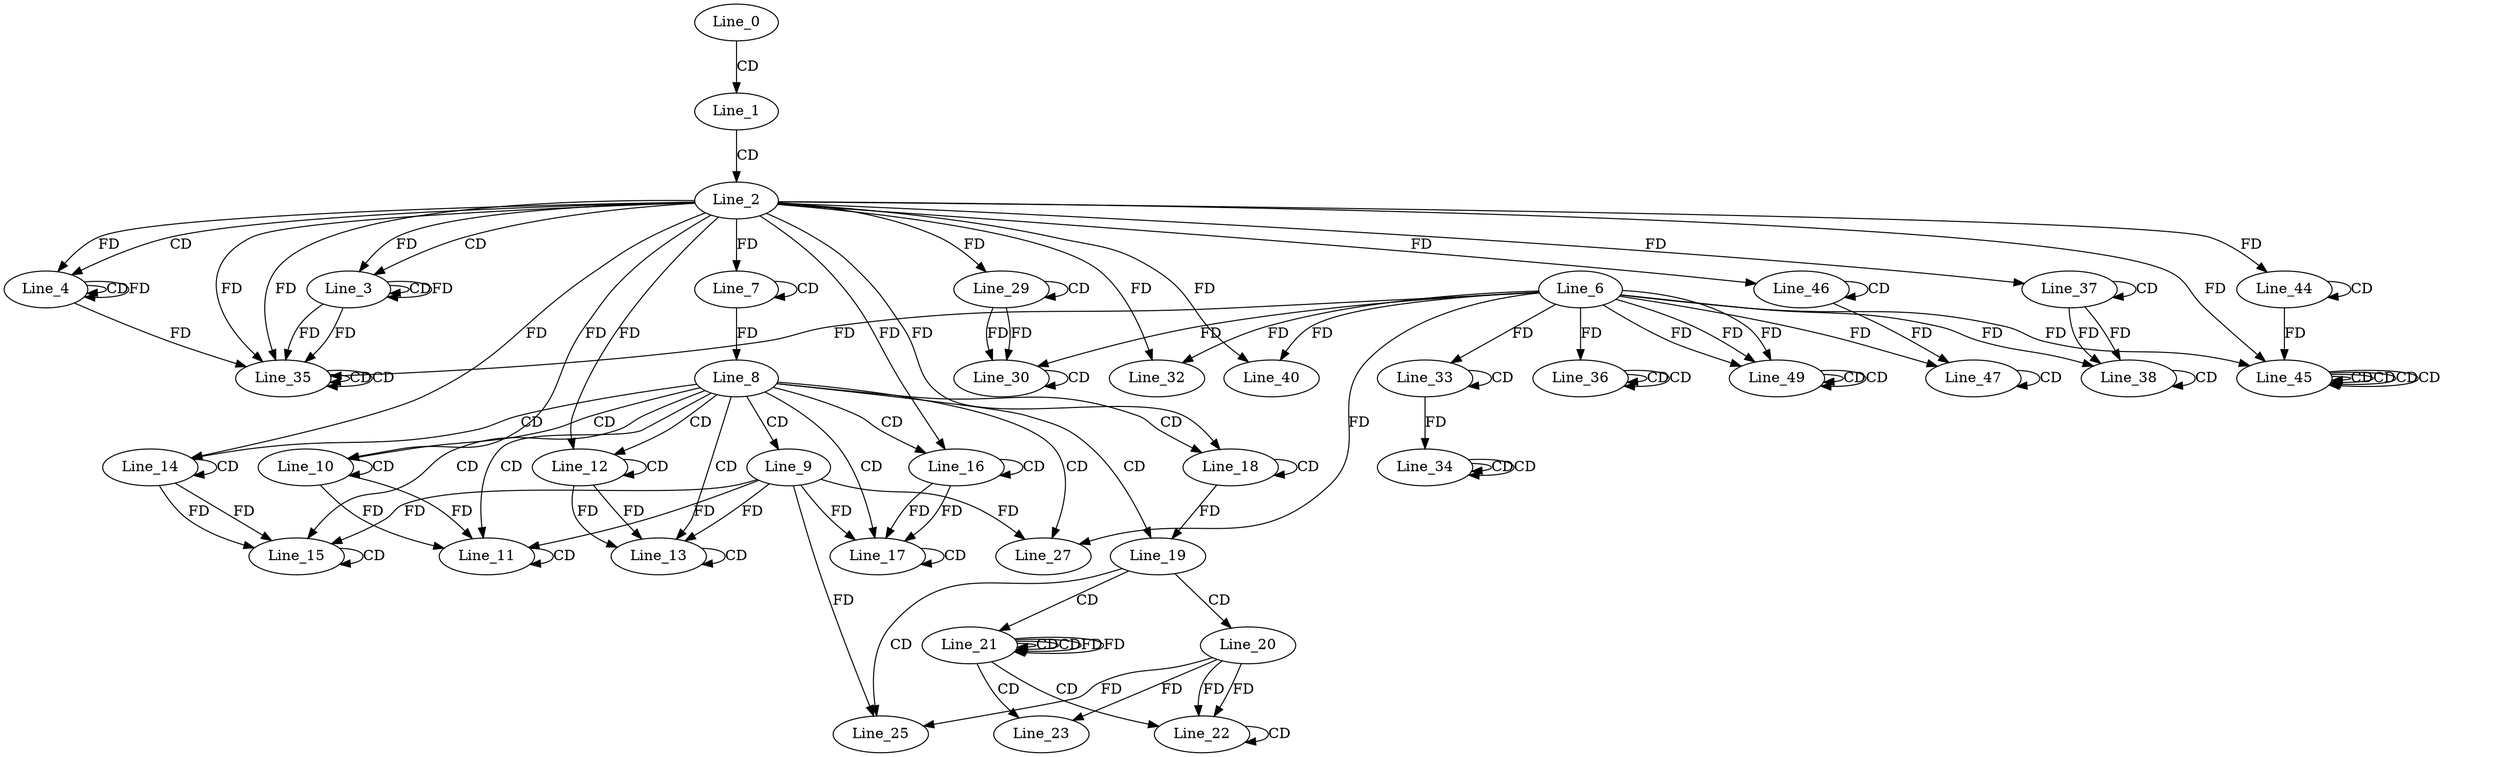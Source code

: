 digraph G {
  Line_0;
  Line_1;
  Line_2;
  Line_3;
  Line_3;
  Line_3;
  Line_4;
  Line_4;
  Line_4;
  Line_7;
  Line_7;
  Line_8;
  Line_9;
  Line_10;
  Line_10;
  Line_11;
  Line_11;
  Line_12;
  Line_12;
  Line_13;
  Line_13;
  Line_14;
  Line_14;
  Line_15;
  Line_15;
  Line_16;
  Line_16;
  Line_17;
  Line_17;
  Line_18;
  Line_18;
  Line_19;
  Line_20;
  Line_21;
  Line_21;
  Line_21;
  Line_22;
  Line_22;
  Line_22;
  Line_23;
  Line_25;
  Line_25;
  Line_27;
  Line_6;
  Line_29;
  Line_29;
  Line_30;
  Line_30;
  Line_32;
  Line_33;
  Line_33;
  Line_34;
  Line_34;
  Line_34;
  Line_35;
  Line_35;
  Line_35;
  Line_35;
  Line_35;
  Line_35;
  Line_36;
  Line_36;
  Line_36;
  Line_37;
  Line_37;
  Line_38;
  Line_38;
  Line_38;
  Line_40;
  Line_40;
  Line_44;
  Line_44;
  Line_45;
  Line_45;
  Line_45;
  Line_45;
  Line_45;
  Line_45;
  Line_46;
  Line_46;
  Line_47;
  Line_47;
  Line_47;
  Line_49;
  Line_49;
  Line_49;
  Line_0 -> Line_1 [ label="CD" ];
  Line_1 -> Line_2 [ label="CD" ];
  Line_2 -> Line_3 [ label="CD" ];
  Line_3 -> Line_3 [ label="CD" ];
  Line_2 -> Line_3 [ label="FD" ];
  Line_3 -> Line_3 [ label="FD" ];
  Line_2 -> Line_4 [ label="CD" ];
  Line_4 -> Line_4 [ label="CD" ];
  Line_2 -> Line_4 [ label="FD" ];
  Line_4 -> Line_4 [ label="FD" ];
  Line_7 -> Line_7 [ label="CD" ];
  Line_2 -> Line_7 [ label="FD" ];
  Line_7 -> Line_8 [ label="FD" ];
  Line_8 -> Line_9 [ label="CD" ];
  Line_8 -> Line_10 [ label="CD" ];
  Line_10 -> Line_10 [ label="CD" ];
  Line_2 -> Line_10 [ label="FD" ];
  Line_8 -> Line_11 [ label="CD" ];
  Line_10 -> Line_11 [ label="FD" ];
  Line_11 -> Line_11 [ label="CD" ];
  Line_9 -> Line_11 [ label="FD" ];
  Line_10 -> Line_11 [ label="FD" ];
  Line_8 -> Line_12 [ label="CD" ];
  Line_12 -> Line_12 [ label="CD" ];
  Line_2 -> Line_12 [ label="FD" ];
  Line_8 -> Line_13 [ label="CD" ];
  Line_12 -> Line_13 [ label="FD" ];
  Line_13 -> Line_13 [ label="CD" ];
  Line_9 -> Line_13 [ label="FD" ];
  Line_12 -> Line_13 [ label="FD" ];
  Line_8 -> Line_14 [ label="CD" ];
  Line_14 -> Line_14 [ label="CD" ];
  Line_2 -> Line_14 [ label="FD" ];
  Line_8 -> Line_15 [ label="CD" ];
  Line_14 -> Line_15 [ label="FD" ];
  Line_15 -> Line_15 [ label="CD" ];
  Line_9 -> Line_15 [ label="FD" ];
  Line_14 -> Line_15 [ label="FD" ];
  Line_8 -> Line_16 [ label="CD" ];
  Line_16 -> Line_16 [ label="CD" ];
  Line_2 -> Line_16 [ label="FD" ];
  Line_8 -> Line_17 [ label="CD" ];
  Line_16 -> Line_17 [ label="FD" ];
  Line_17 -> Line_17 [ label="CD" ];
  Line_9 -> Line_17 [ label="FD" ];
  Line_16 -> Line_17 [ label="FD" ];
  Line_8 -> Line_18 [ label="CD" ];
  Line_18 -> Line_18 [ label="CD" ];
  Line_2 -> Line_18 [ label="FD" ];
  Line_8 -> Line_19 [ label="CD" ];
  Line_18 -> Line_19 [ label="FD" ];
  Line_19 -> Line_20 [ label="CD" ];
  Line_19 -> Line_21 [ label="CD" ];
  Line_21 -> Line_21 [ label="CD" ];
  Line_21 -> Line_21 [ label="CD" ];
  Line_21 -> Line_21 [ label="FD" ];
  Line_21 -> Line_22 [ label="CD" ];
  Line_20 -> Line_22 [ label="FD" ];
  Line_22 -> Line_22 [ label="CD" ];
  Line_20 -> Line_22 [ label="FD" ];
  Line_21 -> Line_23 [ label="CD" ];
  Line_20 -> Line_23 [ label="FD" ];
  Line_19 -> Line_25 [ label="CD" ];
  Line_9 -> Line_25 [ label="FD" ];
  Line_20 -> Line_25 [ label="FD" ];
  Line_8 -> Line_27 [ label="CD" ];
  Line_6 -> Line_27 [ label="FD" ];
  Line_9 -> Line_27 [ label="FD" ];
  Line_29 -> Line_29 [ label="CD" ];
  Line_2 -> Line_29 [ label="FD" ];
  Line_29 -> Line_30 [ label="FD" ];
  Line_30 -> Line_30 [ label="CD" ];
  Line_6 -> Line_30 [ label="FD" ];
  Line_29 -> Line_30 [ label="FD" ];
  Line_6 -> Line_32 [ label="FD" ];
  Line_2 -> Line_32 [ label="FD" ];
  Line_33 -> Line_33 [ label="CD" ];
  Line_6 -> Line_33 [ label="FD" ];
  Line_34 -> Line_34 [ label="CD" ];
  Line_34 -> Line_34 [ label="CD" ];
  Line_33 -> Line_34 [ label="FD" ];
  Line_35 -> Line_35 [ label="CD" ];
  Line_35 -> Line_35 [ label="CD" ];
  Line_6 -> Line_35 [ label="FD" ];
  Line_2 -> Line_35 [ label="FD" ];
  Line_3 -> Line_35 [ label="FD" ];
  Line_4 -> Line_35 [ label="FD" ];
  Line_2 -> Line_35 [ label="FD" ];
  Line_3 -> Line_35 [ label="FD" ];
  Line_36 -> Line_36 [ label="CD" ];
  Line_36 -> Line_36 [ label="CD" ];
  Line_6 -> Line_36 [ label="FD" ];
  Line_37 -> Line_37 [ label="CD" ];
  Line_2 -> Line_37 [ label="FD" ];
  Line_37 -> Line_38 [ label="FD" ];
  Line_38 -> Line_38 [ label="CD" ];
  Line_6 -> Line_38 [ label="FD" ];
  Line_37 -> Line_38 [ label="FD" ];
  Line_2 -> Line_40 [ label="FD" ];
  Line_6 -> Line_40 [ label="FD" ];
  Line_44 -> Line_44 [ label="CD" ];
  Line_2 -> Line_44 [ label="FD" ];
  Line_45 -> Line_45 [ label="CD" ];
  Line_44 -> Line_45 [ label="FD" ];
  Line_45 -> Line_45 [ label="CD" ];
  Line_45 -> Line_45 [ label="CD" ];
  Line_45 -> Line_45 [ label="CD" ];
  Line_6 -> Line_45 [ label="FD" ];
  Line_2 -> Line_45 [ label="FD" ];
  Line_46 -> Line_46 [ label="CD" ];
  Line_2 -> Line_46 [ label="FD" ];
  Line_46 -> Line_47 [ label="FD" ];
  Line_47 -> Line_47 [ label="CD" ];
  Line_6 -> Line_47 [ label="FD" ];
  Line_6 -> Line_49 [ label="FD" ];
  Line_49 -> Line_49 [ label="CD" ];
  Line_6 -> Line_49 [ label="FD" ];
  Line_49 -> Line_49 [ label="CD" ];
  Line_6 -> Line_49 [ label="FD" ];
  Line_21 -> Line_21 [ label="FD" ];
}
